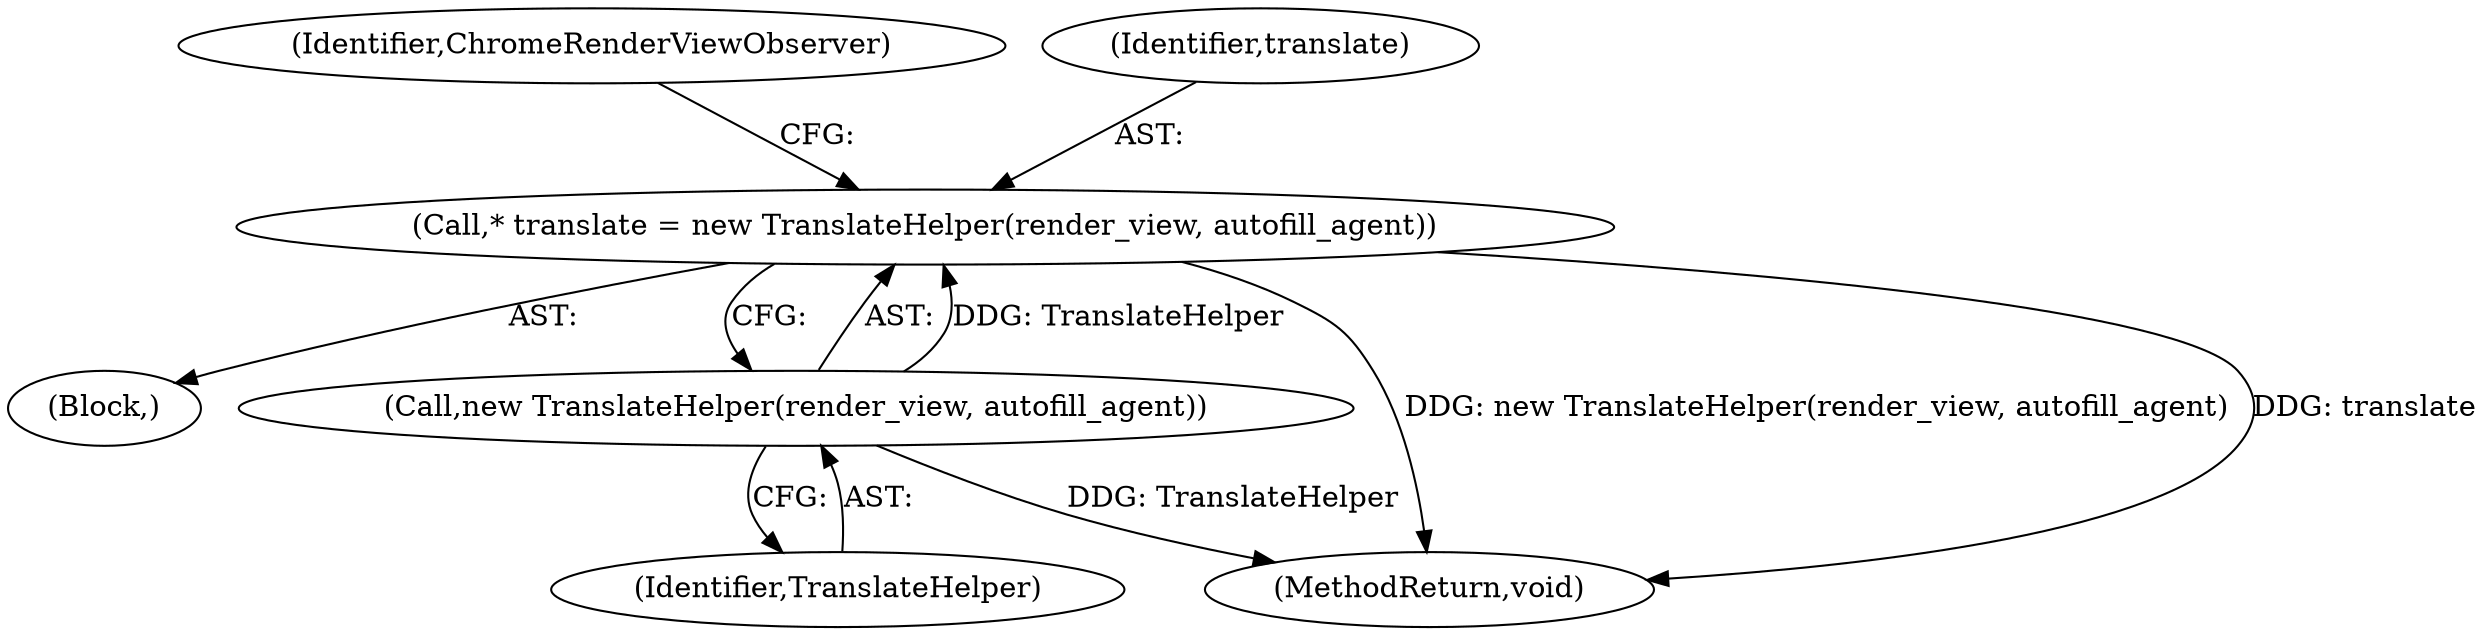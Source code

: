 digraph "0_Chrome_8262245d384be025f13e2a5b3a03b7e5c98374ce_1@pointer" {
"1000142" [label="(Call,* translate = new TranslateHelper(render_view, autofill_agent))"];
"1000144" [label="(Call,new TranslateHelper(render_view, autofill_agent))"];
"1000102" [label="(Block,)"];
"1000147" [label="(Identifier,ChromeRenderViewObserver)"];
"1000145" [label="(Identifier,TranslateHelper)"];
"1000144" [label="(Call,new TranslateHelper(render_view, autofill_agent))"];
"1000142" [label="(Call,* translate = new TranslateHelper(render_view, autofill_agent))"];
"1000154" [label="(MethodReturn,void)"];
"1000143" [label="(Identifier,translate)"];
"1000142" -> "1000102"  [label="AST: "];
"1000142" -> "1000144"  [label="CFG: "];
"1000143" -> "1000142"  [label="AST: "];
"1000144" -> "1000142"  [label="AST: "];
"1000147" -> "1000142"  [label="CFG: "];
"1000142" -> "1000154"  [label="DDG: new TranslateHelper(render_view, autofill_agent)"];
"1000142" -> "1000154"  [label="DDG: translate"];
"1000144" -> "1000142"  [label="DDG: TranslateHelper"];
"1000144" -> "1000145"  [label="CFG: "];
"1000145" -> "1000144"  [label="AST: "];
"1000144" -> "1000154"  [label="DDG: TranslateHelper"];
}
